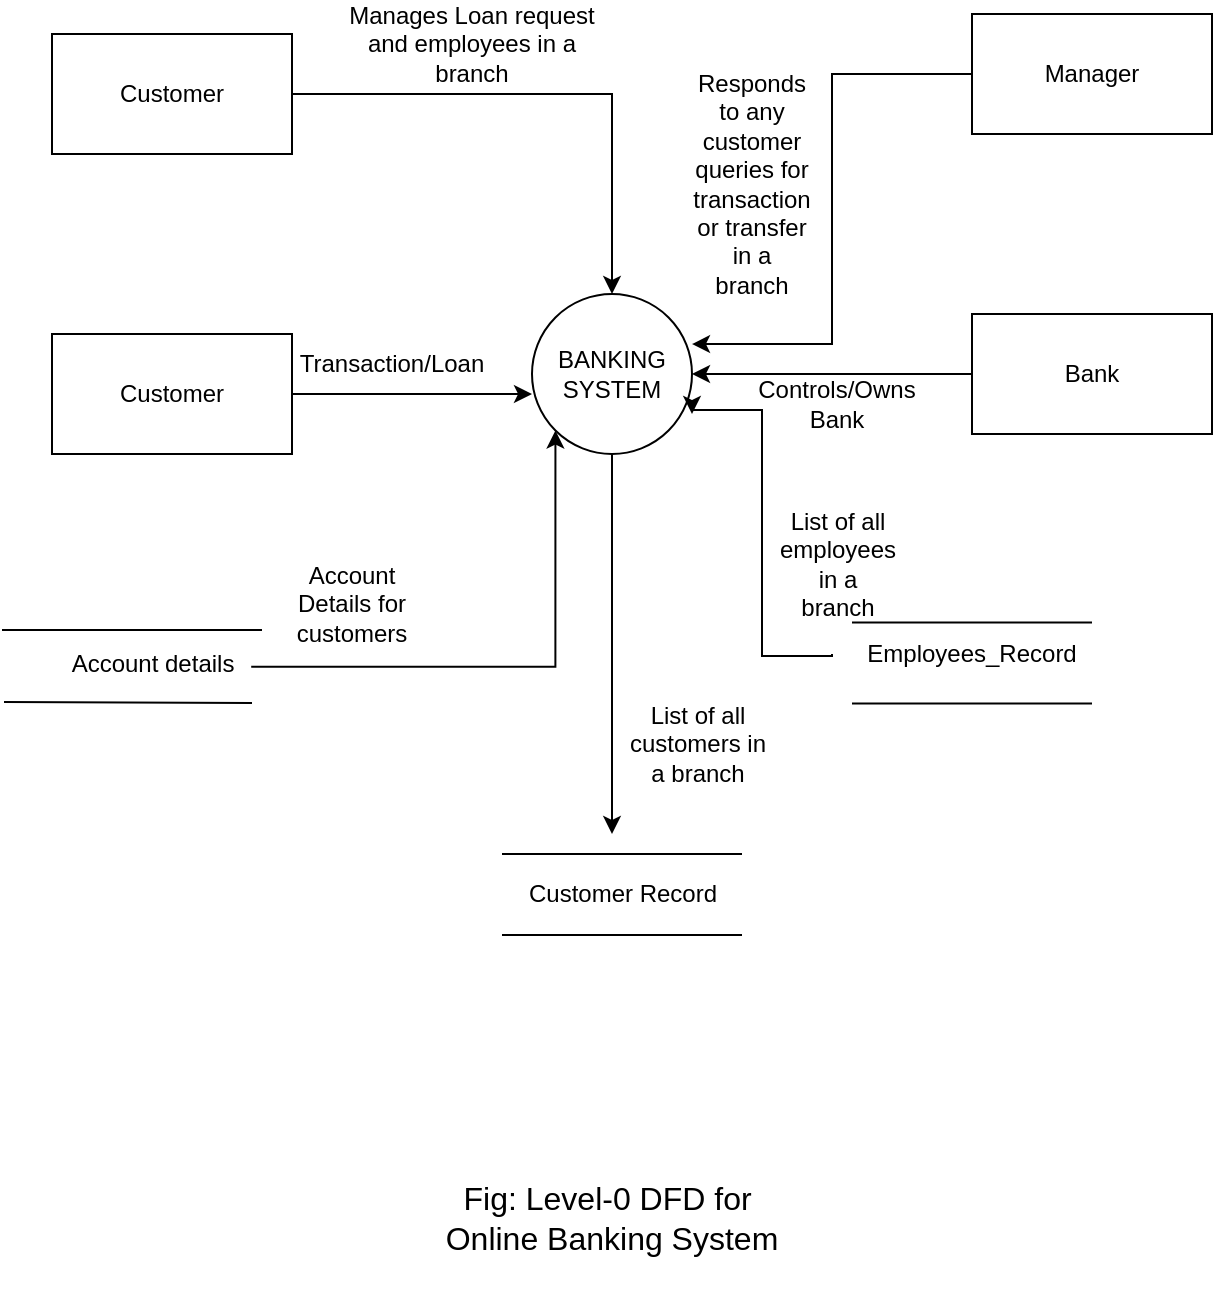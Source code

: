 <mxfile version="24.7.6">
  <diagram name="Page-1" id="j58Y1ketpCQPumsnCz0f">
    <mxGraphModel dx="1629" dy="1011" grid="1" gridSize="10" guides="1" tooltips="1" connect="1" arrows="1" fold="1" page="1" pageScale="1" pageWidth="827" pageHeight="1169" math="0" shadow="0">
      <root>
        <mxCell id="0" />
        <mxCell id="1" parent="0" />
        <mxCell id="7Sf3gH1vpOUWFyAs1231-1" style="edgeStyle=orthogonalEdgeStyle;rounded=0;orthogonalLoop=1;jettySize=auto;html=1;" parent="1" source="7Sf3gH1vpOUWFyAs1231-2" edge="1">
          <mxGeometry relative="1" as="geometry">
            <mxPoint x="414" y="763" as="targetPoint" />
          </mxGeometry>
        </mxCell>
        <mxCell id="7Sf3gH1vpOUWFyAs1231-2" value="BANKING&lt;div&gt;SYSTEM&lt;/div&gt;" style="ellipse;whiteSpace=wrap;html=1;aspect=fixed;" parent="1" vertex="1">
          <mxGeometry x="374" y="493" width="80" height="80" as="geometry" />
        </mxCell>
        <mxCell id="7Sf3gH1vpOUWFyAs1231-3" style="edgeStyle=orthogonalEdgeStyle;rounded=0;orthogonalLoop=1;jettySize=auto;html=1;" parent="1" source="7Sf3gH1vpOUWFyAs1231-4" target="7Sf3gH1vpOUWFyAs1231-2" edge="1">
          <mxGeometry relative="1" as="geometry" />
        </mxCell>
        <mxCell id="7Sf3gH1vpOUWFyAs1231-4" value="Customer" style="rounded=0;whiteSpace=wrap;html=1;" parent="1" vertex="1">
          <mxGeometry x="134" y="363" width="120" height="60" as="geometry" />
        </mxCell>
        <mxCell id="7Sf3gH1vpOUWFyAs1231-5" value="Manager" style="rounded=0;whiteSpace=wrap;html=1;" parent="1" vertex="1">
          <mxGeometry x="594" y="353" width="120" height="60" as="geometry" />
        </mxCell>
        <mxCell id="7Sf3gH1vpOUWFyAs1231-6" value="Customer" style="rounded=0;whiteSpace=wrap;html=1;" parent="1" vertex="1">
          <mxGeometry x="134" y="513" width="120" height="60" as="geometry" />
        </mxCell>
        <mxCell id="7Sf3gH1vpOUWFyAs1231-7" style="edgeStyle=orthogonalEdgeStyle;rounded=0;orthogonalLoop=1;jettySize=auto;html=1;entryX=1;entryY=0.5;entryDx=0;entryDy=0;" parent="1" source="7Sf3gH1vpOUWFyAs1231-8" target="7Sf3gH1vpOUWFyAs1231-2" edge="1">
          <mxGeometry relative="1" as="geometry" />
        </mxCell>
        <mxCell id="7Sf3gH1vpOUWFyAs1231-8" value="Bank" style="rounded=0;whiteSpace=wrap;html=1;" parent="1" vertex="1">
          <mxGeometry x="594" y="503" width="120" height="60" as="geometry" />
        </mxCell>
        <mxCell id="7Sf3gH1vpOUWFyAs1231-9" style="edgeStyle=orthogonalEdgeStyle;rounded=0;orthogonalLoop=1;jettySize=auto;html=1;entryX=0;entryY=1;entryDx=0;entryDy=0;exitX=0.996;exitY=0.547;exitDx=0;exitDy=0;exitPerimeter=0;" parent="1" source="7Sf3gH1vpOUWFyAs1231-11" target="7Sf3gH1vpOUWFyAs1231-2" edge="1">
          <mxGeometry relative="1" as="geometry">
            <mxPoint x="244" y="668" as="sourcePoint" />
          </mxGeometry>
        </mxCell>
        <mxCell id="7Sf3gH1vpOUWFyAs1231-15" style="edgeStyle=orthogonalEdgeStyle;rounded=0;orthogonalLoop=1;jettySize=auto;html=1;entryX=1;entryY=0.313;entryDx=0;entryDy=0;entryPerimeter=0;" parent="1" source="7Sf3gH1vpOUWFyAs1231-5" target="7Sf3gH1vpOUWFyAs1231-2" edge="1">
          <mxGeometry relative="1" as="geometry" />
        </mxCell>
        <mxCell id="7Sf3gH1vpOUWFyAs1231-16" style="edgeStyle=orthogonalEdgeStyle;rounded=0;orthogonalLoop=1;jettySize=auto;html=1;" parent="1" source="7Sf3gH1vpOUWFyAs1231-6" edge="1">
          <mxGeometry relative="1" as="geometry">
            <mxPoint x="374" y="543" as="targetPoint" />
          </mxGeometry>
        </mxCell>
        <mxCell id="7Sf3gH1vpOUWFyAs1231-17" value="List of all customers in a branch" style="text;html=1;align=center;verticalAlign=middle;whiteSpace=wrap;rounded=0;" parent="1" vertex="1">
          <mxGeometry x="416.5" y="703" width="80" height="30" as="geometry" />
        </mxCell>
        <mxCell id="7Sf3gH1vpOUWFyAs1231-18" value="Manages Loan request and employees in a branch" style="text;html=1;align=center;verticalAlign=middle;whiteSpace=wrap;rounded=0;" parent="1" vertex="1">
          <mxGeometry x="274" y="353" width="140" height="30" as="geometry" />
        </mxCell>
        <mxCell id="7Sf3gH1vpOUWFyAs1231-19" value="Responds to any customer queries for transaction or transfer in a branch" style="text;html=1;align=center;verticalAlign=middle;whiteSpace=wrap;rounded=0;" parent="1" vertex="1">
          <mxGeometry x="454" y="423" width="60" height="30" as="geometry" />
        </mxCell>
        <mxCell id="7Sf3gH1vpOUWFyAs1231-20" value="Controls/Owns Bank" style="text;html=1;align=center;verticalAlign=middle;whiteSpace=wrap;rounded=0;" parent="1" vertex="1">
          <mxGeometry x="479" y="533" width="95" height="30" as="geometry" />
        </mxCell>
        <mxCell id="7Sf3gH1vpOUWFyAs1231-21" value="Transaction/Loan" style="text;html=1;align=center;verticalAlign=middle;whiteSpace=wrap;rounded=0;" parent="1" vertex="1">
          <mxGeometry x="274" y="513" width="60" height="30" as="geometry" />
        </mxCell>
        <mxCell id="7Sf3gH1vpOUWFyAs1231-22" style="edgeStyle=orthogonalEdgeStyle;rounded=0;orthogonalLoop=1;jettySize=auto;html=1;exitX=0;exitY=0.5;exitDx=0;exitDy=0;" parent="1" edge="1">
          <mxGeometry relative="1" as="geometry">
            <mxPoint x="524" y="673" as="sourcePoint" />
            <mxPoint x="454" y="553" as="targetPoint" />
            <Array as="points">
              <mxPoint x="524" y="674" />
              <mxPoint x="489" y="674" />
              <mxPoint x="489" y="551" />
            </Array>
          </mxGeometry>
        </mxCell>
        <mxCell id="7Sf3gH1vpOUWFyAs1231-23" value="List of all employees in a branch" style="text;html=1;align=center;verticalAlign=middle;whiteSpace=wrap;rounded=0;" parent="1" vertex="1">
          <mxGeometry x="496.5" y="613" width="60" height="30" as="geometry" />
        </mxCell>
        <mxCell id="7Sf3gH1vpOUWFyAs1231-24" value="Customer Record" style="text;html=1;align=center;verticalAlign=middle;resizable=0;points=[];autosize=1;strokeColor=none;fillColor=none;" parent="1" vertex="1">
          <mxGeometry x="359" y="778" width="120" height="30" as="geometry" />
        </mxCell>
        <mxCell id="7Sf3gH1vpOUWFyAs1231-25" value="Account Details for customers" style="text;html=1;align=center;verticalAlign=middle;whiteSpace=wrap;rounded=0;" parent="1" vertex="1">
          <mxGeometry x="254" y="633" width="60" height="30" as="geometry" />
        </mxCell>
        <mxCell id="7Sf3gH1vpOUWFyAs1231-26" value="&lt;font style=&quot;font-size: 16px;&quot;&gt;Fig: Level-0 DFD for&amp;nbsp;&lt;/font&gt;&lt;div style=&quot;font-size: 16px;&quot;&gt;&lt;font style=&quot;font-size: 16px;&quot;&gt;Online Banking System&lt;/font&gt;&lt;/div&gt;" style="text;html=1;align=center;verticalAlign=middle;whiteSpace=wrap;rounded=0;" parent="1" vertex="1">
          <mxGeometry x="288" y="920" width="252" height="70" as="geometry" />
        </mxCell>
        <mxCell id="7Sf3gH1vpOUWFyAs1231-11" value="Account details" style="text;html=1;align=center;verticalAlign=middle;resizable=0;points=[];autosize=1;strokeColor=none;fillColor=none;" parent="1" vertex="1">
          <mxGeometry x="134" y="663" width="100" height="30" as="geometry" />
        </mxCell>
        <mxCell id="7Sf3gH1vpOUWFyAs1231-14" value="Employees_Record" style="text;html=1;align=center;verticalAlign=middle;whiteSpace=wrap;rounded=0;" parent="1" vertex="1">
          <mxGeometry x="564" y="658" width="60" height="30" as="geometry" />
        </mxCell>
        <mxCell id="7Sf3gH1vpOUWFyAs1231-27" value="" style="endArrow=none;html=1;rounded=0;" parent="1" edge="1">
          <mxGeometry width="50" height="50" relative="1" as="geometry">
            <mxPoint x="109" y="661" as="sourcePoint" />
            <mxPoint x="239" y="661" as="targetPoint" />
          </mxGeometry>
        </mxCell>
        <mxCell id="7Sf3gH1vpOUWFyAs1231-28" value="" style="endArrow=none;html=1;rounded=0;" parent="1" edge="1">
          <mxGeometry width="50" height="50" relative="1" as="geometry">
            <mxPoint x="110" y="697" as="sourcePoint" />
            <mxPoint x="234" y="697.5" as="targetPoint" />
          </mxGeometry>
        </mxCell>
        <mxCell id="7Sf3gH1vpOUWFyAs1231-31" value="" style="endArrow=none;html=1;rounded=0;" parent="1" edge="1">
          <mxGeometry width="50" height="50" relative="1" as="geometry">
            <mxPoint x="359" y="773" as="sourcePoint" />
            <mxPoint x="479" y="773" as="targetPoint" />
          </mxGeometry>
        </mxCell>
        <mxCell id="7Sf3gH1vpOUWFyAs1231-32" value="" style="endArrow=none;html=1;rounded=0;" parent="1" edge="1">
          <mxGeometry width="50" height="50" relative="1" as="geometry">
            <mxPoint x="359" y="813.5" as="sourcePoint" />
            <mxPoint x="479" y="813.5" as="targetPoint" />
          </mxGeometry>
        </mxCell>
        <mxCell id="7Sf3gH1vpOUWFyAs1231-33" value="" style="endArrow=none;html=1;rounded=0;" parent="1" edge="1">
          <mxGeometry width="50" height="50" relative="1" as="geometry">
            <mxPoint x="534" y="657.25" as="sourcePoint" />
            <mxPoint x="654" y="657.25" as="targetPoint" />
          </mxGeometry>
        </mxCell>
        <mxCell id="7Sf3gH1vpOUWFyAs1231-34" value="" style="endArrow=none;html=1;rounded=0;" parent="1" edge="1">
          <mxGeometry width="50" height="50" relative="1" as="geometry">
            <mxPoint x="534" y="697.75" as="sourcePoint" />
            <mxPoint x="654" y="697.75" as="targetPoint" />
          </mxGeometry>
        </mxCell>
      </root>
    </mxGraphModel>
  </diagram>
</mxfile>
